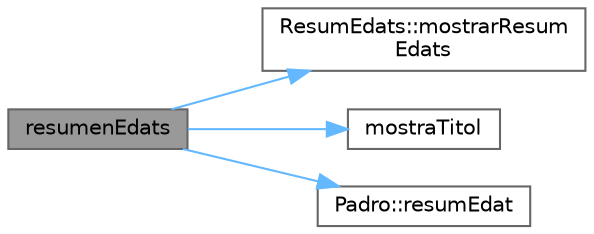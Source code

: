 digraph "resumenEdats"
{
 // LATEX_PDF_SIZE
  bgcolor="transparent";
  edge [fontname=Helvetica,fontsize=10,labelfontname=Helvetica,labelfontsize=10];
  node [fontname=Helvetica,fontsize=10,shape=box,height=0.2,width=0.4];
  rankdir="LR";
  Node1 [id="Node000001",label="resumenEdats",height=0.2,width=0.4,color="gray40", fillcolor="grey60", style="filled", fontcolor="black",tooltip="Muestra un resumen de las edades de la población."];
  Node1 -> Node2 [id="edge4_Node000001_Node000002",color="steelblue1",style="solid",tooltip=" "];
  Node2 [id="Node000002",label="ResumEdats::mostrarResum\lEdats",height=0.2,width=0.4,color="grey40", fillcolor="white", style="filled",URL="$struct_resum_edats.html#a5e9ea7cb58a94ef04860e638d3baaeec",tooltip="Mostrar el resumen de edades promedio por distrito y año."];
  Node1 -> Node3 [id="edge5_Node000001_Node000003",color="steelblue1",style="solid",tooltip=" "];
  Node3 [id="Node000003",label="mostraTitol",height=0.2,width=0.4,color="grey40", fillcolor="white", style="filled",URL="$main_8cpp.html#a420b8957ed42067e3039759a0d0130c4",tooltip="Muestra el título de una sección con un formato especial."];
  Node1 -> Node4 [id="edge6_Node000001_Node000004",color="steelblue1",style="solid",tooltip=" "];
  Node4 [id="Node000004",label="Padro::resumEdat",height=0.2,width=0.4,color="grey40", fillcolor="white", style="filled",URL="$class_padro.html#aff1712c17752dd8c4019fc8a040bd978",tooltip="Obtiene un resumen de las edades promedio por distrito, por año."];
}
